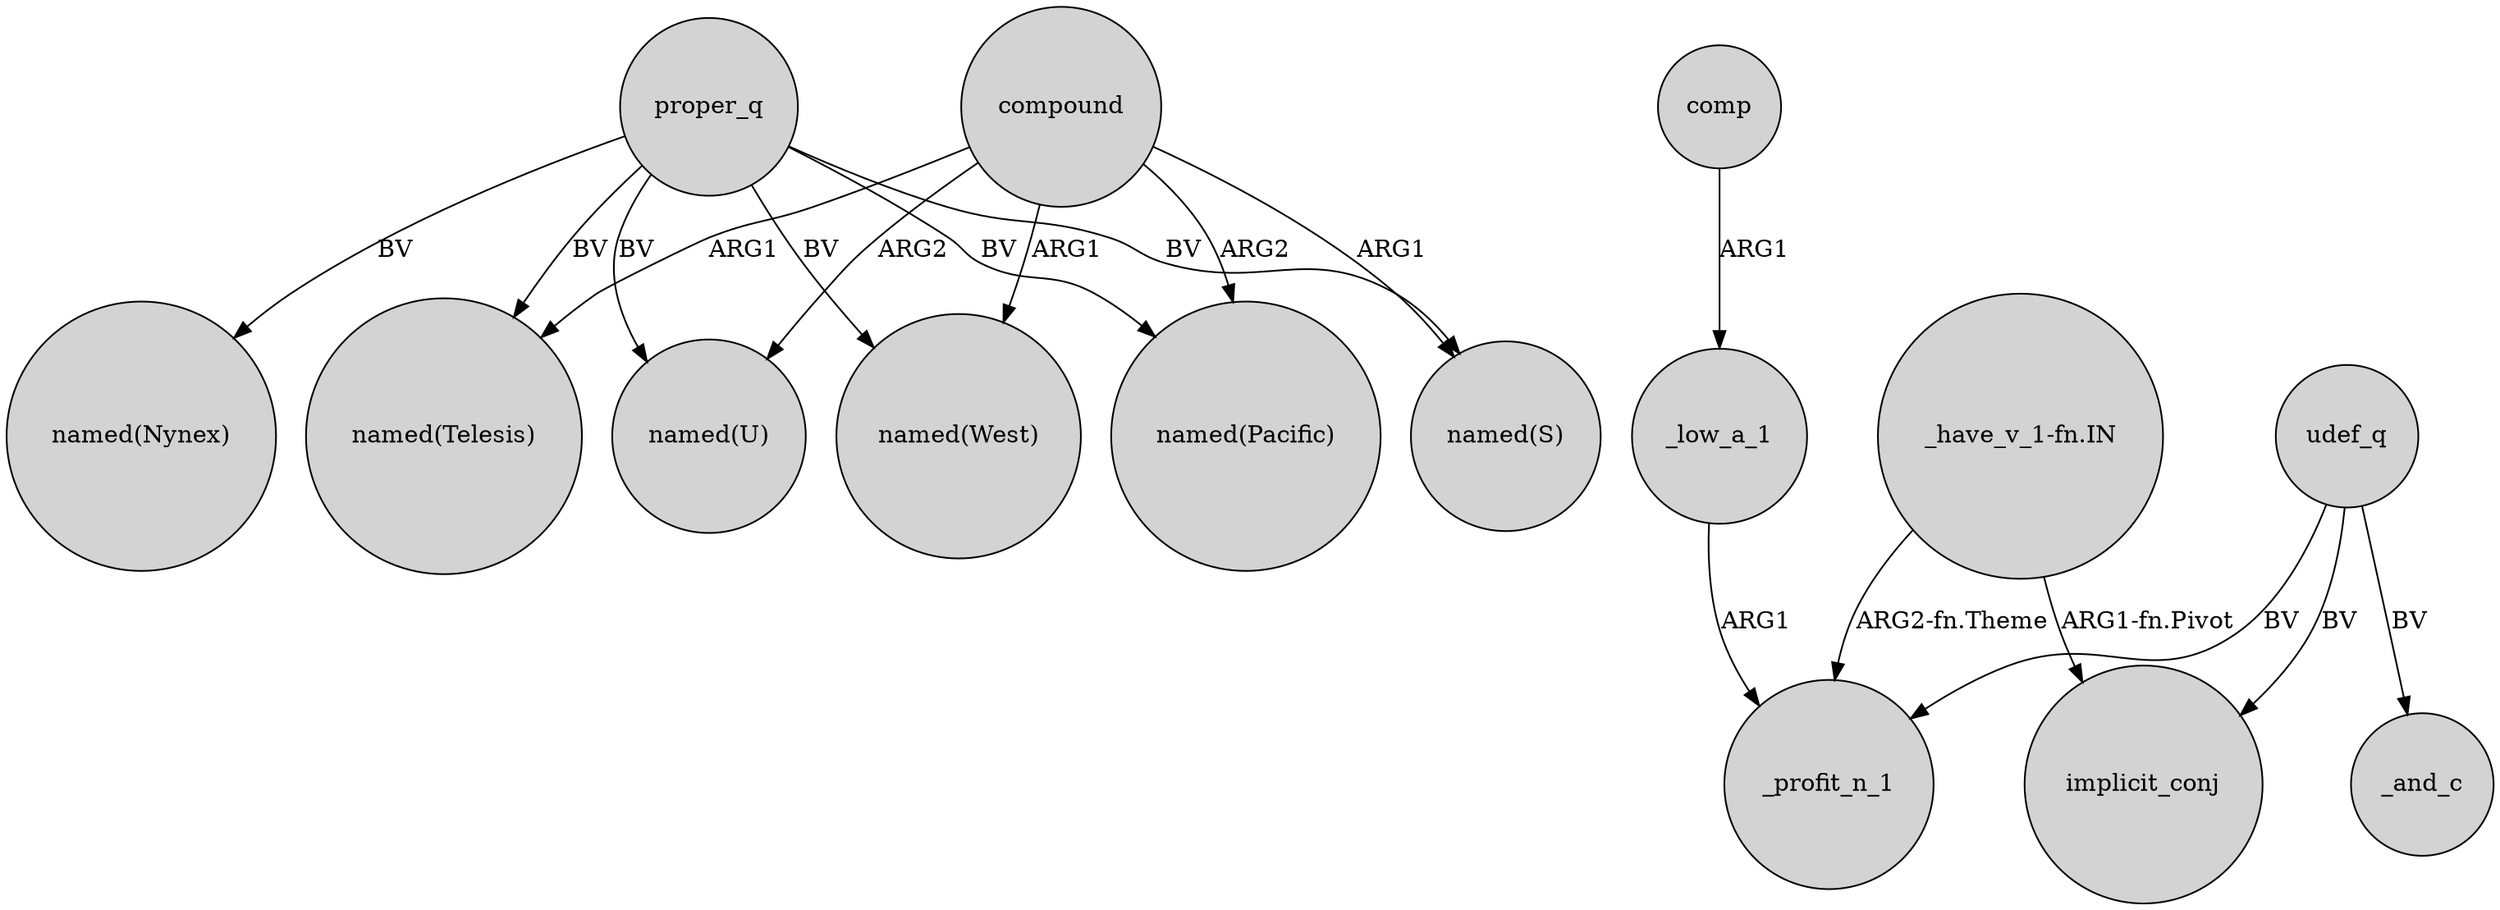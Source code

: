 digraph {
	node [shape=circle style=filled]
	compound -> "named(Pacific)" [label=ARG2]
	_low_a_1 -> _profit_n_1 [label=ARG1]
	"_have_v_1-fn.IN" -> _profit_n_1 [label="ARG2-fn.Theme"]
	compound -> "named(U)" [label=ARG2]
	proper_q -> "named(Telesis)" [label=BV]
	proper_q -> "named(U)" [label=BV]
	udef_q -> _profit_n_1 [label=BV]
	proper_q -> "named(West)" [label=BV]
	udef_q -> implicit_conj [label=BV]
	"_have_v_1-fn.IN" -> implicit_conj [label="ARG1-fn.Pivot"]
	udef_q -> _and_c [label=BV]
	compound -> "named(West)" [label=ARG1]
	compound -> "named(Telesis)" [label=ARG1]
	compound -> "named(S)" [label=ARG1]
	proper_q -> "named(Pacific)" [label=BV]
	proper_q -> "named(S)" [label=BV]
	proper_q -> "named(Nynex)" [label=BV]
	comp -> _low_a_1 [label=ARG1]
}
